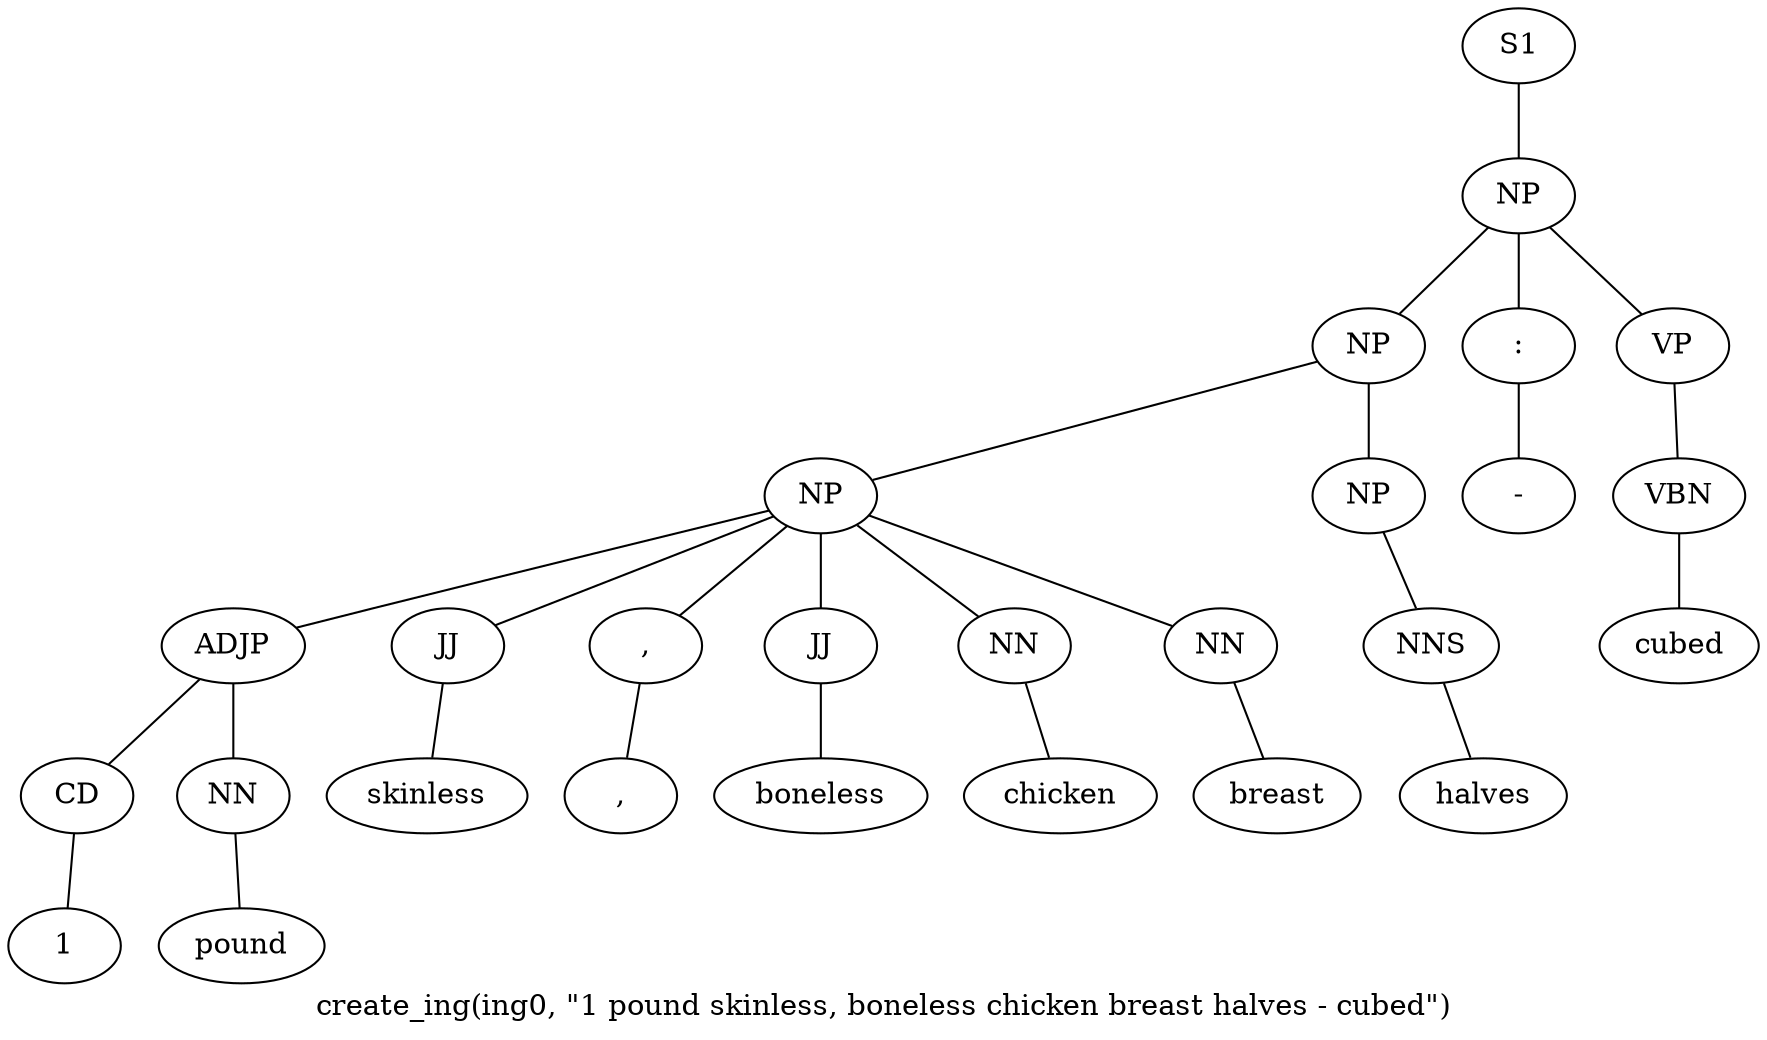 graph SyntaxGraph {
	label = "create_ing(ing0, \"1 pound skinless, boneless chicken breast halves - cubed\")";
	Node0 [label="S1"];
	Node1 [label="NP"];
	Node2 [label="NP"];
	Node3 [label="NP"];
	Node4 [label="ADJP"];
	Node5 [label="CD"];
	Node6 [label="1"];
	Node7 [label="NN"];
	Node8 [label="pound"];
	Node9 [label="JJ"];
	Node10 [label="skinless"];
	Node11 [label=","];
	Node12 [label=","];
	Node13 [label="JJ"];
	Node14 [label="boneless"];
	Node15 [label="NN"];
	Node16 [label="chicken"];
	Node17 [label="NN"];
	Node18 [label="breast"];
	Node19 [label="NP"];
	Node20 [label="NNS"];
	Node21 [label="halves"];
	Node22 [label=":"];
	Node23 [label="-"];
	Node24 [label="VP"];
	Node25 [label="VBN"];
	Node26 [label="cubed"];

	Node0 -- Node1;
	Node1 -- Node2;
	Node1 -- Node22;
	Node1 -- Node24;
	Node2 -- Node3;
	Node2 -- Node19;
	Node3 -- Node4;
	Node3 -- Node9;
	Node3 -- Node11;
	Node3 -- Node13;
	Node3 -- Node15;
	Node3 -- Node17;
	Node4 -- Node5;
	Node4 -- Node7;
	Node5 -- Node6;
	Node7 -- Node8;
	Node9 -- Node10;
	Node11 -- Node12;
	Node13 -- Node14;
	Node15 -- Node16;
	Node17 -- Node18;
	Node19 -- Node20;
	Node20 -- Node21;
	Node22 -- Node23;
	Node24 -- Node25;
	Node25 -- Node26;
}